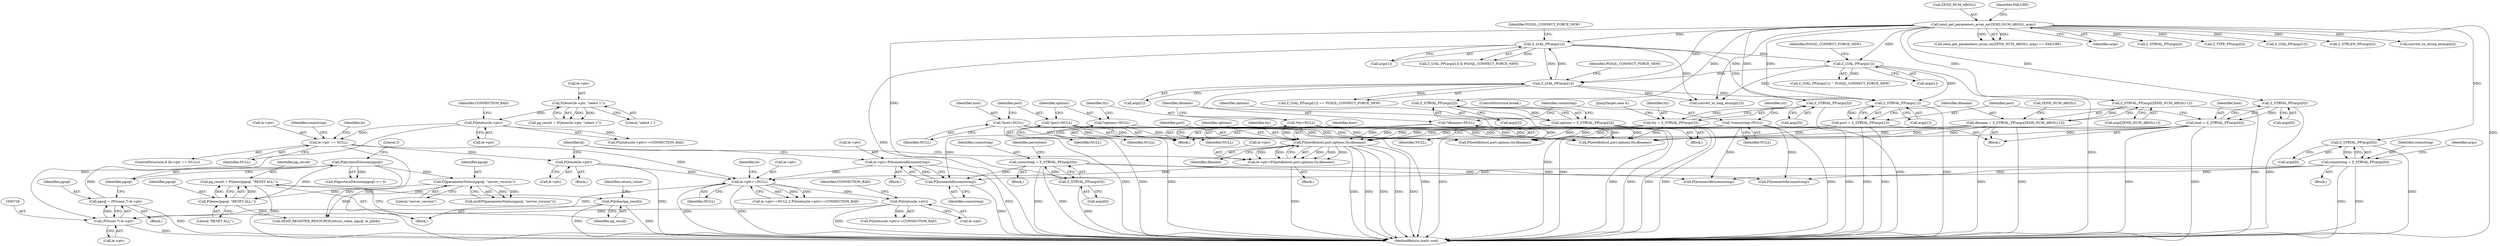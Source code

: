 digraph "0_php_4435b9142ff9813845d5c97ab29a5d637bedb257_5@API" {
"1000743" [label="(Call,pg_result = PQexec(pgsql, \"RESET ALL;\"))"];
"1000745" [label="(Call,PQexec(pgsql, \"RESET ALL;\"))"];
"1000733" [label="(Call,PQprotocolVersion(pgsql))"];
"1000723" [label="(Call,pgsql = (PGconn *) le->ptr)"];
"1000725" [label="(Call,(PGconn *) le->ptr)"];
"1000698" [label="(Call,le->ptr==NULL)"];
"1000672" [label="(Call,le->ptr=PQconnectdb(connstring))"];
"1000676" [label="(Call,PQconnectdb(connstring))"];
"1000433" [label="(Call,connstring = Z_STRVAL_PP(args[0]))"];
"1000435" [label="(Call,Z_STRVAL_PP(args[0]))"];
"1000343" [label="(Call,zend_get_parameters_array_ex(ZEND_NUM_ARGS(), args))"];
"1000445" [label="(Call,connstring = Z_STRVAL_PP(args[0]))"];
"1000447" [label="(Call,Z_STRVAL_PP(args[0]))"];
"1000319" [label="(Call,*connstring=NULL)"];
"1000692" [label="(Call,PQreset(le->ptr))"];
"1000663" [label="(Call,le->ptr == NULL)"];
"1000656" [label="(Call,PQstatus(le->ptr))"];
"1000647" [label="(Call,PQexec(le->ptr, \"select 1\"))"];
"1000680" [label="(Call,le->ptr=PQsetdb(host,port,options,tty,dbname))"];
"1000684" [label="(Call,PQsetdb(host,port,options,tty,dbname))"];
"1000299" [label="(Call,*host=NULL)"];
"1000463" [label="(Call,host = Z_STRVAL_PP(args[0]))"];
"1000465" [label="(Call,Z_STRVAL_PP(args[0]))"];
"1000303" [label="(Call,*port=NULL)"];
"1000469" [label="(Call,port = Z_STRVAL_PP(args[1]))"];
"1000471" [label="(Call,Z_STRVAL_PP(args[1]))"];
"1000391" [label="(Call,Z_LVAL_PP(args[1]))"];
"1000381" [label="(Call,Z_LVAL_PP(args[1]))"];
"1000401" [label="(Call,Z_LVAL_PP(args[1]))"];
"1000494" [label="(Call,options = Z_STRVAL_PP(args[2]))"];
"1000496" [label="(Call,Z_STRVAL_PP(args[2]))"];
"1000307" [label="(Call,*options=NULL)"];
"1000311" [label="(Call,*tty=NULL)"];
"1000487" [label="(Call,tty = Z_STRVAL_PP(args[3]))"];
"1000489" [label="(Call,Z_STRVAL_PP(args[3]))"];
"1000315" [label="(Call,*dbname=NULL)"];
"1000475" [label="(Call,dbname = Z_STRVAL_PP(args[ZEND_NUM_ARGS()-1]))"];
"1000477" [label="(Call,Z_STRVAL_PP(args[ZEND_NUM_ARGS()-1]))"];
"1000704" [label="(Call,PQstatus(le->ptr))"];
"1000738" [label="(Call,PQparameterStatus(pgsql, \"server_version\"))"];
"1000748" [label="(Call,PQclear(pg_result))"];
"1000465" [label="(Call,Z_STRVAL_PP(args[0]))"];
"1000381" [label="(Call,Z_LVAL_PP(args[1]))"];
"1000500" [label="(ControlStructure,break;)"];
"1000484" [label="(Call,ZEND_NUM_ARGS())"];
"1000697" [label="(Call,le->ptr==NULL || PQstatus(le->ptr)==CONNECTION_BAD)"];
"1000706" [label="(Identifier,le)"];
"1000705" [label="(Call,le->ptr)"];
"1000687" [label="(Identifier,options)"];
"1000692" [label="(Call,PQreset(le->ptr))"];
"1000462" [label="(Block,)"];
"1000708" [label="(Identifier,CONNECTION_BAD)"];
"1000472" [label="(Call,args[1])"];
"1000672" [label="(Call,le->ptr=PQconnectdb(connstring))"];
"1000300" [label="(Identifier,host)"];
"1000447" [label="(Call,Z_STRVAL_PP(args[0]))"];
"1000497" [label="(Call,args[2])"];
"1000478" [label="(Call,args[ZEND_NUM_ARGS()-1])"];
"1000317" [label="(Identifier,NULL)"];
"1000471" [label="(Call,Z_STRVAL_PP(args[1]))"];
"1000861" [label="(Call,PQconnectdb(connstring))"];
"1000297" [label="(Block,)"];
"1000342" [label="(Call,zend_get_parameters_array_ex(ZEND_NUM_ARGS(), args) == FAILURE)"];
"1000746" [label="(Identifier,pgsql)"];
"1000962" [label="(MethodReturn,static void)"];
"1000345" [label="(Identifier,args)"];
"1000751" [label="(Identifier,return_value)"];
"1000748" [label="(Call,PQclear(pg_result))"];
"1000392" [label="(Call,args[1])"];
"1000867" [label="(Call,PQsetdb(host,port,options,tty,dbname))"];
"1000488" [label="(Identifier,tty)"];
"1000684" [label="(Call,PQsetdb(host,port,options,tty,dbname))"];
"1000700" [label="(Identifier,le)"];
"1000477" [label="(Call,Z_STRVAL_PP(args[ZEND_NUM_ARGS()-1]))"];
"1000385" [label="(Identifier,PGSQL_CONNECT_FORCE_NEW)"];
"1000400" [label="(Call,Z_LVAL_PP(args[1]) ^ PGSQL_CONNECT_FORCE_NEW)"];
"1000391" [label="(Call,Z_LVAL_PP(args[1]))"];
"1000344" [label="(Call,ZEND_NUM_ARGS())"];
"1000320" [label="(Identifier,connstring)"];
"1000445" [label="(Call,connstring = Z_STRVAL_PP(args[0]))"];
"1000699" [label="(Call,le->ptr)"];
"1000750" [label="(Call,ZEND_REGISTER_RESOURCE(return_value, pgsql, le_plink))"];
"1000417" [label="(Call,Z_STRVAL_PP(args[i]))"];
"1000688" [label="(Identifier,tty)"];
"1000673" [label="(Call,le->ptr)"];
"1000405" [label="(Identifier,PGSQL_CONNECT_FORCE_NEW)"];
"1000744" [label="(Identifier,pg_result)"];
"1000325" [label="(Identifier,str)"];
"1000312" [label="(Identifier,tty)"];
"1000346" [label="(Identifier,FAILURE)"];
"1000469" [label="(Call,port = Z_STRVAL_PP(args[1]))"];
"1000657" [label="(Call,le->ptr)"];
"1000670" [label="(Identifier,connstring)"];
"1000745" [label="(Call,PQexec(pgsql, \"RESET ALL;\"))"];
"1000685" [label="(Identifier,host)"];
"1000475" [label="(Call,dbname = Z_STRVAL_PP(args[ZEND_NUM_ARGS()-1]))"];
"1000470" [label="(Identifier,port)"];
"1000305" [label="(Identifier,NULL)"];
"1000489" [label="(Call,Z_STRVAL_PP(args[3]))"];
"1000303" [label="(Call,*port=NULL)"];
"1000463" [label="(Call,host = Z_STRVAL_PP(args[0]))"];
"1000662" [label="(ControlStructure,if (le->ptr == NULL))"];
"1000724" [label="(Identifier,pgsql)"];
"1000739" [label="(Identifier,pgsql)"];
"1000725" [label="(Call,(PGconn *) le->ptr)"];
"1000727" [label="(Call,le->ptr)"];
"1000740" [label="(Literal,\"server_version\")"];
"1000432" [label="(Block,)"];
"1000735" [label="(Literal,3)"];
"1000503" [label="(Identifier,persistent)"];
"1000723" [label="(Call,pgsql = (PGconn *) le->ptr)"];
"1000694" [label="(Identifier,le)"];
"1000656" [label="(Call,PQstatus(le->ptr))"];
"1000373" [label="(Call,Z_TYPE_PP(args[i]))"];
"1000457" [label="(Call,Z_LVAL_PP(args[1]))"];
"1000315" [label="(Call,*dbname=NULL)"];
"1000704" [label="(Call,PQstatus(le->ptr))"];
"1000703" [label="(Call,PQstatus(le->ptr)==CONNECTION_BAD)"];
"1000737" [label="(Call,atof(PQparameterStatus(pgsql, \"server_version\")))"];
"1000698" [label="(Call,le->ptr==NULL)"];
"1000660" [label="(Identifier,CONNECTION_BAD)"];
"1000466" [label="(Call,args[0])"];
"1000395" [label="(Identifier,PGSQL_CONNECT_FORCE_NEW)"];
"1000308" [label="(Identifier,options)"];
"1000630" [label="(Block,)"];
"1000464" [label="(Identifier,host)"];
"1000421" [label="(Call,Z_STRLEN_PP(args[i]))"];
"1000691" [label="(Block,)"];
"1000671" [label="(Block,)"];
"1000742" [label="(Block,)"];
"1000311" [label="(Call,*tty=NULL)"];
"1000493" [label="(JumpTarget,case 4:)"];
"1000496" [label="(Call,Z_STRVAL_PP(args[2]))"];
"1000645" [label="(Call,pg_result = PQexec(le->ptr, \"select 1\"))"];
"1000382" [label="(Call,args[1])"];
"1000494" [label="(Call,options = Z_STRVAL_PP(args[2]))"];
"1000495" [label="(Identifier,options)"];
"1000309" [label="(Identifier,NULL)"];
"1000648" [label="(Call,le->ptr)"];
"1000433" [label="(Call,connstring = Z_STRVAL_PP(args[0]))"];
"1000304" [label="(Identifier,port)"];
"1000562" [label="(Call,PQconnectdb(connstring))"];
"1000307" [label="(Call,*options=NULL)"];
"1000390" [label="(Call,Z_LVAL_PP(args[1]) & PGSQL_CONNECT_FORCE_NEW)"];
"1000487" [label="(Call,tty = Z_STRVAL_PP(args[3]))"];
"1000664" [label="(Call,le->ptr)"];
"1000679" [label="(Block,)"];
"1000380" [label="(Call,Z_LVAL_PP(args[1]) == PGSQL_CONNECT_FORCE_NEW)"];
"1000451" [label="(Call,convert_to_long_ex(args[1]))"];
"1000693" [label="(Call,le->ptr)"];
"1000476" [label="(Identifier,dbname)"];
"1000299" [label="(Call,*host=NULL)"];
"1000490" [label="(Call,args[3])"];
"1000446" [label="(Identifier,connstring)"];
"1000680" [label="(Call,le->ptr=PQsetdb(host,port,options,tty,dbname))"];
"1000321" [label="(Identifier,NULL)"];
"1000681" [label="(Call,le->ptr)"];
"1000738" [label="(Call,PQparameterStatus(pgsql, \"server_version\"))"];
"1000667" [label="(Identifier,NULL)"];
"1000316" [label="(Identifier,dbname)"];
"1000436" [label="(Call,args[0])"];
"1000319" [label="(Call,*connstring=NULL)"];
"1000301" [label="(Identifier,NULL)"];
"1000749" [label="(Identifier,pg_result)"];
"1000647" [label="(Call,PQexec(le->ptr, \"select 1\"))"];
"1000733" [label="(Call,PQprotocolVersion(pgsql))"];
"1000406" [label="(Call,convert_to_string_ex(args[i]))"];
"1000655" [label="(Call,PQstatus(le->ptr)==CONNECTION_BAD)"];
"1000651" [label="(Literal,\"select 1\")"];
"1000485" [label="(Block,)"];
"1000401" [label="(Call,Z_LVAL_PP(args[1]))"];
"1000313" [label="(Identifier,NULL)"];
"1000747" [label="(Literal,\"RESET ALL;\")"];
"1000734" [label="(Identifier,pgsql)"];
"1000663" [label="(Call,le->ptr == NULL)"];
"1000689" [label="(Identifier,dbname)"];
"1000448" [label="(Call,args[0])"];
"1000743" [label="(Call,pg_result = PQexec(pgsql, \"RESET ALL;\"))"];
"1000732" [label="(Call,PQprotocolVersion(pgsql) >= 3)"];
"1000677" [label="(Identifier,connstring)"];
"1000453" [label="(Identifier,args)"];
"1000444" [label="(Block,)"];
"1000676" [label="(Call,PQconnectdb(connstring))"];
"1000343" [label="(Call,zend_get_parameters_array_ex(ZEND_NUM_ARGS(), args))"];
"1000434" [label="(Identifier,connstring)"];
"1000686" [label="(Identifier,port)"];
"1000402" [label="(Call,args[1])"];
"1000435" [label="(Call,Z_STRVAL_PP(args[0]))"];
"1000568" [label="(Call,PQsetdb(host,port,options,tty,dbname))"];
"1000702" [label="(Identifier,NULL)"];
"1000743" -> "1000742"  [label="AST: "];
"1000743" -> "1000745"  [label="CFG: "];
"1000744" -> "1000743"  [label="AST: "];
"1000745" -> "1000743"  [label="AST: "];
"1000749" -> "1000743"  [label="CFG: "];
"1000743" -> "1000962"  [label="DDG: "];
"1000745" -> "1000743"  [label="DDG: "];
"1000745" -> "1000743"  [label="DDG: "];
"1000743" -> "1000748"  [label="DDG: "];
"1000745" -> "1000747"  [label="CFG: "];
"1000746" -> "1000745"  [label="AST: "];
"1000747" -> "1000745"  [label="AST: "];
"1000733" -> "1000745"  [label="DDG: "];
"1000738" -> "1000745"  [label="DDG: "];
"1000745" -> "1000750"  [label="DDG: "];
"1000733" -> "1000732"  [label="AST: "];
"1000733" -> "1000734"  [label="CFG: "];
"1000734" -> "1000733"  [label="AST: "];
"1000735" -> "1000733"  [label="CFG: "];
"1000733" -> "1000732"  [label="DDG: "];
"1000723" -> "1000733"  [label="DDG: "];
"1000733" -> "1000738"  [label="DDG: "];
"1000733" -> "1000750"  [label="DDG: "];
"1000723" -> "1000630"  [label="AST: "];
"1000723" -> "1000725"  [label="CFG: "];
"1000724" -> "1000723"  [label="AST: "];
"1000725" -> "1000723"  [label="AST: "];
"1000734" -> "1000723"  [label="CFG: "];
"1000723" -> "1000962"  [label="DDG: "];
"1000725" -> "1000723"  [label="DDG: "];
"1000725" -> "1000727"  [label="CFG: "];
"1000726" -> "1000725"  [label="AST: "];
"1000727" -> "1000725"  [label="AST: "];
"1000725" -> "1000962"  [label="DDG: "];
"1000698" -> "1000725"  [label="DDG: "];
"1000704" -> "1000725"  [label="DDG: "];
"1000656" -> "1000725"  [label="DDG: "];
"1000698" -> "1000697"  [label="AST: "];
"1000698" -> "1000702"  [label="CFG: "];
"1000699" -> "1000698"  [label="AST: "];
"1000702" -> "1000698"  [label="AST: "];
"1000706" -> "1000698"  [label="CFG: "];
"1000697" -> "1000698"  [label="CFG: "];
"1000698" -> "1000962"  [label="DDG: "];
"1000698" -> "1000962"  [label="DDG: "];
"1000698" -> "1000697"  [label="DDG: "];
"1000698" -> "1000697"  [label="DDG: "];
"1000672" -> "1000698"  [label="DDG: "];
"1000692" -> "1000698"  [label="DDG: "];
"1000680" -> "1000698"  [label="DDG: "];
"1000663" -> "1000698"  [label="DDG: "];
"1000698" -> "1000704"  [label="DDG: "];
"1000672" -> "1000671"  [label="AST: "];
"1000672" -> "1000676"  [label="CFG: "];
"1000673" -> "1000672"  [label="AST: "];
"1000676" -> "1000672"  [label="AST: "];
"1000700" -> "1000672"  [label="CFG: "];
"1000672" -> "1000962"  [label="DDG: "];
"1000676" -> "1000672"  [label="DDG: "];
"1000676" -> "1000677"  [label="CFG: "];
"1000677" -> "1000676"  [label="AST: "];
"1000676" -> "1000962"  [label="DDG: "];
"1000433" -> "1000676"  [label="DDG: "];
"1000445" -> "1000676"  [label="DDG: "];
"1000319" -> "1000676"  [label="DDG: "];
"1000433" -> "1000432"  [label="AST: "];
"1000433" -> "1000435"  [label="CFG: "];
"1000434" -> "1000433"  [label="AST: "];
"1000435" -> "1000433"  [label="AST: "];
"1000503" -> "1000433"  [label="CFG: "];
"1000433" -> "1000962"  [label="DDG: "];
"1000433" -> "1000962"  [label="DDG: "];
"1000435" -> "1000433"  [label="DDG: "];
"1000433" -> "1000562"  [label="DDG: "];
"1000433" -> "1000861"  [label="DDG: "];
"1000435" -> "1000436"  [label="CFG: "];
"1000436" -> "1000435"  [label="AST: "];
"1000435" -> "1000962"  [label="DDG: "];
"1000343" -> "1000435"  [label="DDG: "];
"1000343" -> "1000342"  [label="AST: "];
"1000343" -> "1000345"  [label="CFG: "];
"1000344" -> "1000343"  [label="AST: "];
"1000345" -> "1000343"  [label="AST: "];
"1000346" -> "1000343"  [label="CFG: "];
"1000343" -> "1000962"  [label="DDG: "];
"1000343" -> "1000342"  [label="DDG: "];
"1000343" -> "1000342"  [label="DDG: "];
"1000343" -> "1000373"  [label="DDG: "];
"1000343" -> "1000381"  [label="DDG: "];
"1000343" -> "1000391"  [label="DDG: "];
"1000343" -> "1000401"  [label="DDG: "];
"1000343" -> "1000406"  [label="DDG: "];
"1000343" -> "1000417"  [label="DDG: "];
"1000343" -> "1000421"  [label="DDG: "];
"1000343" -> "1000447"  [label="DDG: "];
"1000343" -> "1000451"  [label="DDG: "];
"1000343" -> "1000457"  [label="DDG: "];
"1000343" -> "1000465"  [label="DDG: "];
"1000343" -> "1000471"  [label="DDG: "];
"1000343" -> "1000477"  [label="DDG: "];
"1000343" -> "1000489"  [label="DDG: "];
"1000343" -> "1000496"  [label="DDG: "];
"1000445" -> "1000444"  [label="AST: "];
"1000445" -> "1000447"  [label="CFG: "];
"1000446" -> "1000445"  [label="AST: "];
"1000447" -> "1000445"  [label="AST: "];
"1000453" -> "1000445"  [label="CFG: "];
"1000445" -> "1000962"  [label="DDG: "];
"1000445" -> "1000962"  [label="DDG: "];
"1000447" -> "1000445"  [label="DDG: "];
"1000445" -> "1000562"  [label="DDG: "];
"1000445" -> "1000861"  [label="DDG: "];
"1000447" -> "1000448"  [label="CFG: "];
"1000448" -> "1000447"  [label="AST: "];
"1000447" -> "1000962"  [label="DDG: "];
"1000319" -> "1000297"  [label="AST: "];
"1000319" -> "1000321"  [label="CFG: "];
"1000320" -> "1000319"  [label="AST: "];
"1000321" -> "1000319"  [label="AST: "];
"1000325" -> "1000319"  [label="CFG: "];
"1000319" -> "1000962"  [label="DDG: "];
"1000319" -> "1000962"  [label="DDG: "];
"1000319" -> "1000562"  [label="DDG: "];
"1000319" -> "1000861"  [label="DDG: "];
"1000692" -> "1000691"  [label="AST: "];
"1000692" -> "1000693"  [label="CFG: "];
"1000693" -> "1000692"  [label="AST: "];
"1000700" -> "1000692"  [label="CFG: "];
"1000692" -> "1000962"  [label="DDG: "];
"1000663" -> "1000692"  [label="DDG: "];
"1000663" -> "1000662"  [label="AST: "];
"1000663" -> "1000667"  [label="CFG: "];
"1000664" -> "1000663"  [label="AST: "];
"1000667" -> "1000663"  [label="AST: "];
"1000670" -> "1000663"  [label="CFG: "];
"1000694" -> "1000663"  [label="CFG: "];
"1000663" -> "1000962"  [label="DDG: "];
"1000656" -> "1000663"  [label="DDG: "];
"1000656" -> "1000655"  [label="AST: "];
"1000656" -> "1000657"  [label="CFG: "];
"1000657" -> "1000656"  [label="AST: "];
"1000660" -> "1000656"  [label="CFG: "];
"1000656" -> "1000655"  [label="DDG: "];
"1000647" -> "1000656"  [label="DDG: "];
"1000647" -> "1000645"  [label="AST: "];
"1000647" -> "1000651"  [label="CFG: "];
"1000648" -> "1000647"  [label="AST: "];
"1000651" -> "1000647"  [label="AST: "];
"1000645" -> "1000647"  [label="CFG: "];
"1000647" -> "1000645"  [label="DDG: "];
"1000647" -> "1000645"  [label="DDG: "];
"1000680" -> "1000679"  [label="AST: "];
"1000680" -> "1000684"  [label="CFG: "];
"1000681" -> "1000680"  [label="AST: "];
"1000684" -> "1000680"  [label="AST: "];
"1000700" -> "1000680"  [label="CFG: "];
"1000680" -> "1000962"  [label="DDG: "];
"1000684" -> "1000680"  [label="DDG: "];
"1000684" -> "1000680"  [label="DDG: "];
"1000684" -> "1000680"  [label="DDG: "];
"1000684" -> "1000680"  [label="DDG: "];
"1000684" -> "1000680"  [label="DDG: "];
"1000684" -> "1000689"  [label="CFG: "];
"1000685" -> "1000684"  [label="AST: "];
"1000686" -> "1000684"  [label="AST: "];
"1000687" -> "1000684"  [label="AST: "];
"1000688" -> "1000684"  [label="AST: "];
"1000689" -> "1000684"  [label="AST: "];
"1000684" -> "1000962"  [label="DDG: "];
"1000684" -> "1000962"  [label="DDG: "];
"1000684" -> "1000962"  [label="DDG: "];
"1000684" -> "1000962"  [label="DDG: "];
"1000684" -> "1000962"  [label="DDG: "];
"1000299" -> "1000684"  [label="DDG: "];
"1000463" -> "1000684"  [label="DDG: "];
"1000303" -> "1000684"  [label="DDG: "];
"1000469" -> "1000684"  [label="DDG: "];
"1000494" -> "1000684"  [label="DDG: "];
"1000307" -> "1000684"  [label="DDG: "];
"1000311" -> "1000684"  [label="DDG: "];
"1000487" -> "1000684"  [label="DDG: "];
"1000315" -> "1000684"  [label="DDG: "];
"1000475" -> "1000684"  [label="DDG: "];
"1000299" -> "1000297"  [label="AST: "];
"1000299" -> "1000301"  [label="CFG: "];
"1000300" -> "1000299"  [label="AST: "];
"1000301" -> "1000299"  [label="AST: "];
"1000304" -> "1000299"  [label="CFG: "];
"1000299" -> "1000962"  [label="DDG: "];
"1000299" -> "1000568"  [label="DDG: "];
"1000299" -> "1000867"  [label="DDG: "];
"1000463" -> "1000462"  [label="AST: "];
"1000463" -> "1000465"  [label="CFG: "];
"1000464" -> "1000463"  [label="AST: "];
"1000465" -> "1000463"  [label="AST: "];
"1000470" -> "1000463"  [label="CFG: "];
"1000463" -> "1000962"  [label="DDG: "];
"1000463" -> "1000962"  [label="DDG: "];
"1000465" -> "1000463"  [label="DDG: "];
"1000463" -> "1000568"  [label="DDG: "];
"1000463" -> "1000867"  [label="DDG: "];
"1000465" -> "1000466"  [label="CFG: "];
"1000466" -> "1000465"  [label="AST: "];
"1000465" -> "1000962"  [label="DDG: "];
"1000303" -> "1000297"  [label="AST: "];
"1000303" -> "1000305"  [label="CFG: "];
"1000304" -> "1000303"  [label="AST: "];
"1000305" -> "1000303"  [label="AST: "];
"1000308" -> "1000303"  [label="CFG: "];
"1000303" -> "1000962"  [label="DDG: "];
"1000303" -> "1000568"  [label="DDG: "];
"1000303" -> "1000867"  [label="DDG: "];
"1000469" -> "1000462"  [label="AST: "];
"1000469" -> "1000471"  [label="CFG: "];
"1000470" -> "1000469"  [label="AST: "];
"1000471" -> "1000469"  [label="AST: "];
"1000476" -> "1000469"  [label="CFG: "];
"1000469" -> "1000962"  [label="DDG: "];
"1000469" -> "1000962"  [label="DDG: "];
"1000471" -> "1000469"  [label="DDG: "];
"1000469" -> "1000568"  [label="DDG: "];
"1000469" -> "1000867"  [label="DDG: "];
"1000471" -> "1000472"  [label="CFG: "];
"1000472" -> "1000471"  [label="AST: "];
"1000471" -> "1000962"  [label="DDG: "];
"1000391" -> "1000471"  [label="DDG: "];
"1000401" -> "1000471"  [label="DDG: "];
"1000381" -> "1000471"  [label="DDG: "];
"1000391" -> "1000390"  [label="AST: "];
"1000391" -> "1000392"  [label="CFG: "];
"1000392" -> "1000391"  [label="AST: "];
"1000395" -> "1000391"  [label="CFG: "];
"1000391" -> "1000962"  [label="DDG: "];
"1000391" -> "1000381"  [label="DDG: "];
"1000391" -> "1000390"  [label="DDG: "];
"1000381" -> "1000391"  [label="DDG: "];
"1000391" -> "1000401"  [label="DDG: "];
"1000391" -> "1000451"  [label="DDG: "];
"1000381" -> "1000380"  [label="AST: "];
"1000381" -> "1000382"  [label="CFG: "];
"1000382" -> "1000381"  [label="AST: "];
"1000385" -> "1000381"  [label="CFG: "];
"1000381" -> "1000962"  [label="DDG: "];
"1000381" -> "1000380"  [label="DDG: "];
"1000401" -> "1000381"  [label="DDG: "];
"1000381" -> "1000451"  [label="DDG: "];
"1000401" -> "1000400"  [label="AST: "];
"1000401" -> "1000402"  [label="CFG: "];
"1000402" -> "1000401"  [label="AST: "];
"1000405" -> "1000401"  [label="CFG: "];
"1000401" -> "1000962"  [label="DDG: "];
"1000401" -> "1000400"  [label="DDG: "];
"1000401" -> "1000451"  [label="DDG: "];
"1000494" -> "1000485"  [label="AST: "];
"1000494" -> "1000496"  [label="CFG: "];
"1000495" -> "1000494"  [label="AST: "];
"1000496" -> "1000494"  [label="AST: "];
"1000500" -> "1000494"  [label="CFG: "];
"1000494" -> "1000962"  [label="DDG: "];
"1000494" -> "1000962"  [label="DDG: "];
"1000496" -> "1000494"  [label="DDG: "];
"1000494" -> "1000568"  [label="DDG: "];
"1000494" -> "1000867"  [label="DDG: "];
"1000496" -> "1000497"  [label="CFG: "];
"1000497" -> "1000496"  [label="AST: "];
"1000496" -> "1000962"  [label="DDG: "];
"1000307" -> "1000297"  [label="AST: "];
"1000307" -> "1000309"  [label="CFG: "];
"1000308" -> "1000307"  [label="AST: "];
"1000309" -> "1000307"  [label="AST: "];
"1000312" -> "1000307"  [label="CFG: "];
"1000307" -> "1000962"  [label="DDG: "];
"1000307" -> "1000568"  [label="DDG: "];
"1000307" -> "1000867"  [label="DDG: "];
"1000311" -> "1000297"  [label="AST: "];
"1000311" -> "1000313"  [label="CFG: "];
"1000312" -> "1000311"  [label="AST: "];
"1000313" -> "1000311"  [label="AST: "];
"1000316" -> "1000311"  [label="CFG: "];
"1000311" -> "1000962"  [label="DDG: "];
"1000311" -> "1000568"  [label="DDG: "];
"1000311" -> "1000867"  [label="DDG: "];
"1000487" -> "1000485"  [label="AST: "];
"1000487" -> "1000489"  [label="CFG: "];
"1000488" -> "1000487"  [label="AST: "];
"1000489" -> "1000487"  [label="AST: "];
"1000493" -> "1000487"  [label="CFG: "];
"1000487" -> "1000962"  [label="DDG: "];
"1000487" -> "1000962"  [label="DDG: "];
"1000489" -> "1000487"  [label="DDG: "];
"1000487" -> "1000568"  [label="DDG: "];
"1000487" -> "1000867"  [label="DDG: "];
"1000489" -> "1000490"  [label="CFG: "];
"1000490" -> "1000489"  [label="AST: "];
"1000489" -> "1000962"  [label="DDG: "];
"1000315" -> "1000297"  [label="AST: "];
"1000315" -> "1000317"  [label="CFG: "];
"1000316" -> "1000315"  [label="AST: "];
"1000317" -> "1000315"  [label="AST: "];
"1000320" -> "1000315"  [label="CFG: "];
"1000315" -> "1000962"  [label="DDG: "];
"1000315" -> "1000568"  [label="DDG: "];
"1000315" -> "1000867"  [label="DDG: "];
"1000475" -> "1000462"  [label="AST: "];
"1000475" -> "1000477"  [label="CFG: "];
"1000476" -> "1000475"  [label="AST: "];
"1000477" -> "1000475"  [label="AST: "];
"1000484" -> "1000475"  [label="CFG: "];
"1000475" -> "1000962"  [label="DDG: "];
"1000475" -> "1000962"  [label="DDG: "];
"1000477" -> "1000475"  [label="DDG: "];
"1000475" -> "1000568"  [label="DDG: "];
"1000475" -> "1000867"  [label="DDG: "];
"1000477" -> "1000478"  [label="CFG: "];
"1000478" -> "1000477"  [label="AST: "];
"1000477" -> "1000962"  [label="DDG: "];
"1000704" -> "1000703"  [label="AST: "];
"1000704" -> "1000705"  [label="CFG: "];
"1000705" -> "1000704"  [label="AST: "];
"1000708" -> "1000704"  [label="CFG: "];
"1000704" -> "1000962"  [label="DDG: "];
"1000704" -> "1000703"  [label="DDG: "];
"1000738" -> "1000737"  [label="AST: "];
"1000738" -> "1000740"  [label="CFG: "];
"1000739" -> "1000738"  [label="AST: "];
"1000740" -> "1000738"  [label="AST: "];
"1000737" -> "1000738"  [label="CFG: "];
"1000738" -> "1000737"  [label="DDG: "];
"1000738" -> "1000737"  [label="DDG: "];
"1000738" -> "1000750"  [label="DDG: "];
"1000748" -> "1000742"  [label="AST: "];
"1000748" -> "1000749"  [label="CFG: "];
"1000749" -> "1000748"  [label="AST: "];
"1000751" -> "1000748"  [label="CFG: "];
"1000748" -> "1000962"  [label="DDG: "];
"1000748" -> "1000962"  [label="DDG: "];
}
